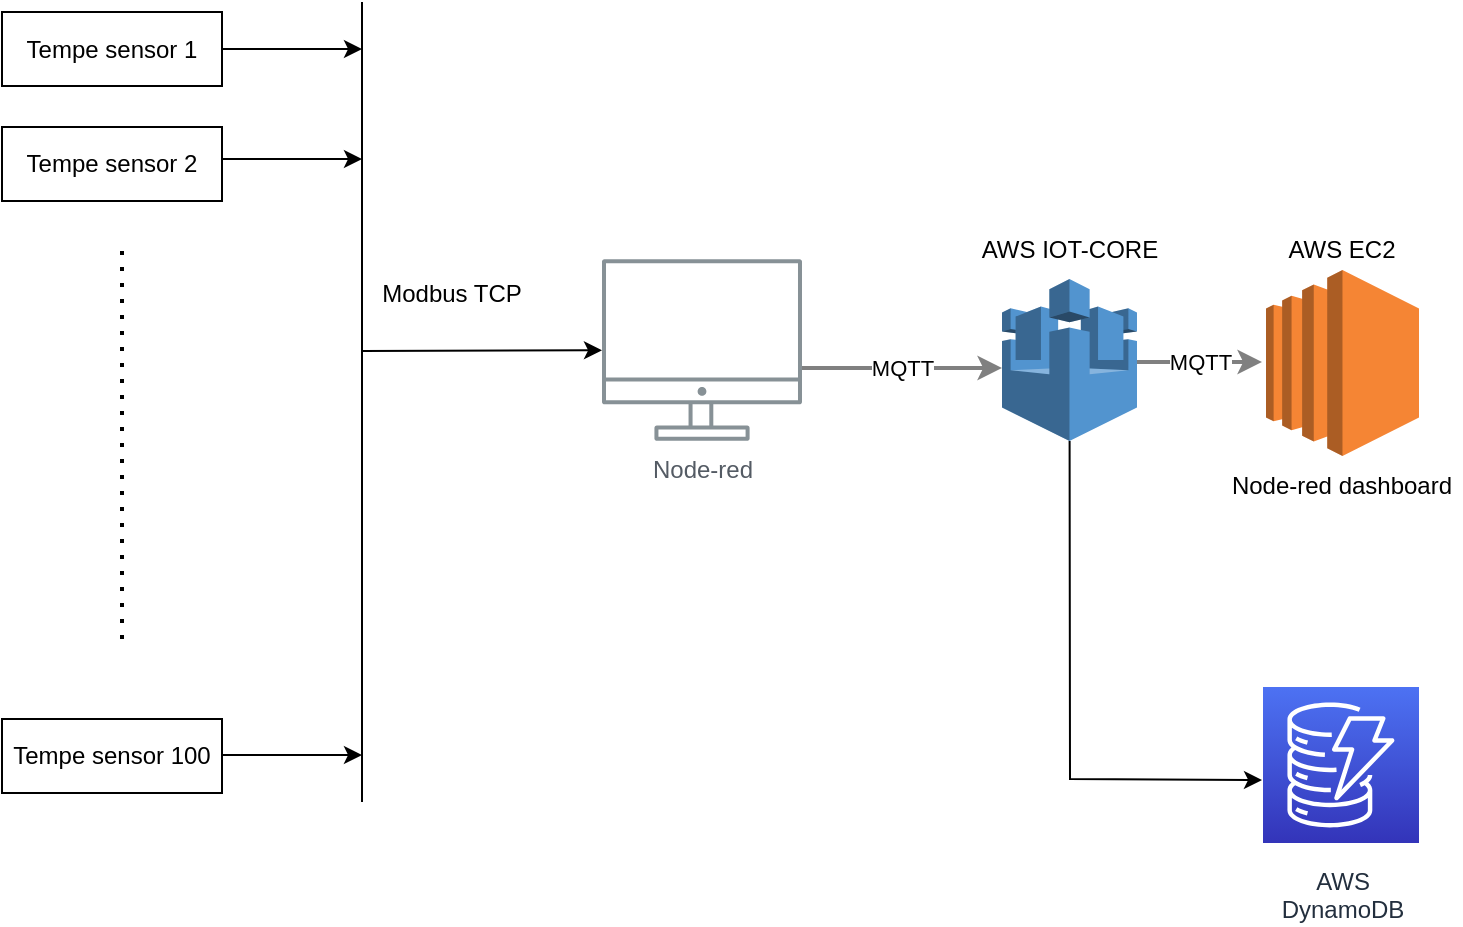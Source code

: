 <mxfile version="21.8.0" type="github">
  <diagram id="Ht1M8jgEwFfnCIfOTk4-" name="Page-1">
    <mxGraphModel dx="538" dy="274" grid="1" gridSize="10" guides="1" tooltips="1" connect="1" arrows="1" fold="1" page="1" pageScale="1" pageWidth="1169" pageHeight="827" math="0" shadow="0">
      <root>
        <mxCell id="0" />
        <mxCell id="1" parent="0" />
        <mxCell id="UEzPUAAOIrF-is8g5C7q-128" value="MQTT" style="edgeStyle=orthogonalEdgeStyle;rounded=0;orthogonalLoop=1;jettySize=auto;html=1;startArrow=none;startFill=0;endArrow=classic;endFill=1;strokeWidth=2;strokeColor=#808080;" parent="1" source="UEzPUAAOIrF-is8g5C7q-109" target="8qEblfI-CT0OiRXfmeG9-2" edge="1">
          <mxGeometry relative="1" as="geometry">
            <Array as="points">
              <mxPoint x="670" y="243" />
              <mxPoint x="670" y="243" />
            </Array>
            <mxPoint x="460" y="263" as="sourcePoint" />
            <mxPoint x="649.5" y="279.5" as="targetPoint" />
          </mxGeometry>
        </mxCell>
        <mxCell id="UEzPUAAOIrF-is8g5C7q-109" value="Node-red" style="outlineConnect=0;gradientColor=none;fontColor=#545B64;strokeColor=none;fillColor=#879196;dashed=0;verticalLabelPosition=bottom;verticalAlign=top;align=center;html=1;fontSize=12;fontStyle=0;aspect=fixed;shape=mxgraph.aws4.illustration_desktop;pointerEvents=1;labelBackgroundColor=#ffffff;" parent="1" vertex="1">
          <mxGeometry x="520" y="188.5" width="100" height="91" as="geometry" />
        </mxCell>
        <mxCell id="8qEblfI-CT0OiRXfmeG9-2" value="" style="outlineConnect=0;dashed=0;verticalLabelPosition=bottom;verticalAlign=top;align=center;html=1;shape=mxgraph.aws3.aws_iot;fillColor=#5294CF;gradientColor=none;" parent="1" vertex="1">
          <mxGeometry x="720" y="198.5" width="67.5" height="81" as="geometry" />
        </mxCell>
        <mxCell id="H5zEyOtSJN47pwm0Rogg-1" value="AWS IOT-CORE" style="text;html=1;strokeColor=none;fillColor=none;align=center;verticalAlign=middle;whiteSpace=wrap;rounded=0;" vertex="1" parent="1">
          <mxGeometry x="693.75" y="168.5" width="120" height="30" as="geometry" />
        </mxCell>
        <mxCell id="H5zEyOtSJN47pwm0Rogg-2" value="" style="endArrow=none;html=1;rounded=0;" edge="1" parent="1">
          <mxGeometry width="50" height="50" relative="1" as="geometry">
            <mxPoint x="400" y="460" as="sourcePoint" />
            <mxPoint x="400" y="60" as="targetPoint" />
          </mxGeometry>
        </mxCell>
        <mxCell id="H5zEyOtSJN47pwm0Rogg-13" style="edgeStyle=orthogonalEdgeStyle;rounded=0;orthogonalLoop=1;jettySize=auto;html=1;exitX=1;exitY=0.5;exitDx=0;exitDy=0;" edge="1" parent="1" source="H5zEyOtSJN47pwm0Rogg-5">
          <mxGeometry relative="1" as="geometry">
            <mxPoint x="400" y="83.5" as="targetPoint" />
          </mxGeometry>
        </mxCell>
        <mxCell id="H5zEyOtSJN47pwm0Rogg-5" value="Tempe sensor 1" style="rounded=0;whiteSpace=wrap;html=1;" vertex="1" parent="1">
          <mxGeometry x="220" y="65" width="110" height="37" as="geometry" />
        </mxCell>
        <mxCell id="H5zEyOtSJN47pwm0Rogg-6" value="Tempe sensor 2" style="rounded=0;whiteSpace=wrap;html=1;" vertex="1" parent="1">
          <mxGeometry x="220" y="122.5" width="110" height="37" as="geometry" />
        </mxCell>
        <mxCell id="H5zEyOtSJN47pwm0Rogg-7" value="Tempe sensor 100" style="rounded=0;whiteSpace=wrap;html=1;" vertex="1" parent="1">
          <mxGeometry x="220" y="418.5" width="110" height="37" as="geometry" />
        </mxCell>
        <mxCell id="H5zEyOtSJN47pwm0Rogg-14" style="edgeStyle=orthogonalEdgeStyle;rounded=0;orthogonalLoop=1;jettySize=auto;html=1;exitX=1;exitY=0.5;exitDx=0;exitDy=0;" edge="1" parent="1">
          <mxGeometry relative="1" as="geometry">
            <mxPoint x="400" y="138.5" as="targetPoint" />
            <mxPoint x="330" y="138.5" as="sourcePoint" />
          </mxGeometry>
        </mxCell>
        <mxCell id="H5zEyOtSJN47pwm0Rogg-15" style="edgeStyle=orthogonalEdgeStyle;rounded=0;orthogonalLoop=1;jettySize=auto;html=1;exitX=1;exitY=0.5;exitDx=0;exitDy=0;" edge="1" parent="1">
          <mxGeometry relative="1" as="geometry">
            <mxPoint x="400" y="436.5" as="targetPoint" />
            <mxPoint x="330" y="436.5" as="sourcePoint" />
          </mxGeometry>
        </mxCell>
        <mxCell id="H5zEyOtSJN47pwm0Rogg-22" value="" style="endArrow=none;dashed=1;html=1;dashPattern=1 3;strokeWidth=2;rounded=0;" edge="1" parent="1">
          <mxGeometry width="50" height="50" relative="1" as="geometry">
            <mxPoint x="280" y="378.5" as="sourcePoint" />
            <mxPoint x="280" y="178.5" as="targetPoint" />
          </mxGeometry>
        </mxCell>
        <mxCell id="H5zEyOtSJN47pwm0Rogg-23" value="Modbus TCP" style="text;html=1;strokeColor=none;fillColor=none;align=center;verticalAlign=middle;whiteSpace=wrap;rounded=0;" vertex="1" parent="1">
          <mxGeometry x="400" y="191" width="90" height="30" as="geometry" />
        </mxCell>
        <mxCell id="H5zEyOtSJN47pwm0Rogg-27" value="" style="endArrow=classic;html=1;rounded=0;" edge="1" parent="1" target="UEzPUAAOIrF-is8g5C7q-109">
          <mxGeometry width="50" height="50" relative="1" as="geometry">
            <mxPoint x="400" y="234.5" as="sourcePoint" />
            <mxPoint x="620" y="298.5" as="targetPoint" />
          </mxGeometry>
        </mxCell>
        <mxCell id="H5zEyOtSJN47pwm0Rogg-28" value="" style="outlineConnect=0;dashed=0;verticalLabelPosition=bottom;verticalAlign=top;align=center;html=1;shape=mxgraph.aws3.ec2;fillColor=#F58534;gradientColor=none;" vertex="1" parent="1">
          <mxGeometry x="852" y="194" width="76.5" height="93" as="geometry" />
        </mxCell>
        <mxCell id="H5zEyOtSJN47pwm0Rogg-30" value="AWS&lt;br&gt;DynamoDB" style="outlineConnect=0;fontColor=#232F3E;gradientColor=#4D72F3;gradientDirection=north;fillColor=#3334B9;strokeColor=#ffffff;dashed=0;verticalLabelPosition=bottom;verticalAlign=top;align=center;html=1;fontSize=12;fontStyle=0;aspect=fixed;shape=mxgraph.aws4.resourceIcon;resIcon=mxgraph.aws4.dynamodb;labelBackgroundColor=#ffffff;spacingTop=5;" vertex="1" parent="1">
          <mxGeometry x="850.5" y="402.5" width="78" height="78" as="geometry" />
        </mxCell>
        <mxCell id="H5zEyOtSJN47pwm0Rogg-32" value="" style="endArrow=classic;html=1;rounded=0;" edge="1" parent="1" source="8qEblfI-CT0OiRXfmeG9-2">
          <mxGeometry width="50" height="50" relative="1" as="geometry">
            <mxPoint x="710" y="298.5" as="sourcePoint" />
            <mxPoint x="850" y="449" as="targetPoint" />
            <Array as="points">
              <mxPoint x="754" y="448.5" />
            </Array>
          </mxGeometry>
        </mxCell>
        <mxCell id="H5zEyOtSJN47pwm0Rogg-37" value="MQTT" style="edgeStyle=orthogonalEdgeStyle;rounded=0;orthogonalLoop=1;jettySize=auto;html=1;startArrow=none;startFill=0;endArrow=classic;endFill=1;strokeWidth=2;strokeColor=#808080;" edge="1" parent="1">
          <mxGeometry relative="1" as="geometry">
            <Array as="points">
              <mxPoint x="837.5" y="240.03" />
              <mxPoint x="837.5" y="240.03" />
            </Array>
            <mxPoint x="787.5" y="240.03" as="sourcePoint" />
            <mxPoint x="850" y="240" as="targetPoint" />
          </mxGeometry>
        </mxCell>
        <mxCell id="H5zEyOtSJN47pwm0Rogg-38" value="AWS EC2" style="text;html=1;strokeColor=none;fillColor=none;align=center;verticalAlign=middle;whiteSpace=wrap;rounded=0;" vertex="1" parent="1">
          <mxGeometry x="829.5" y="168.5" width="120" height="30" as="geometry" />
        </mxCell>
        <mxCell id="H5zEyOtSJN47pwm0Rogg-39" value="Node-red dashboard" style="text;html=1;strokeColor=none;fillColor=none;align=center;verticalAlign=middle;whiteSpace=wrap;rounded=0;" vertex="1" parent="1">
          <mxGeometry x="829.5" y="287" width="120" height="30" as="geometry" />
        </mxCell>
      </root>
    </mxGraphModel>
  </diagram>
</mxfile>
